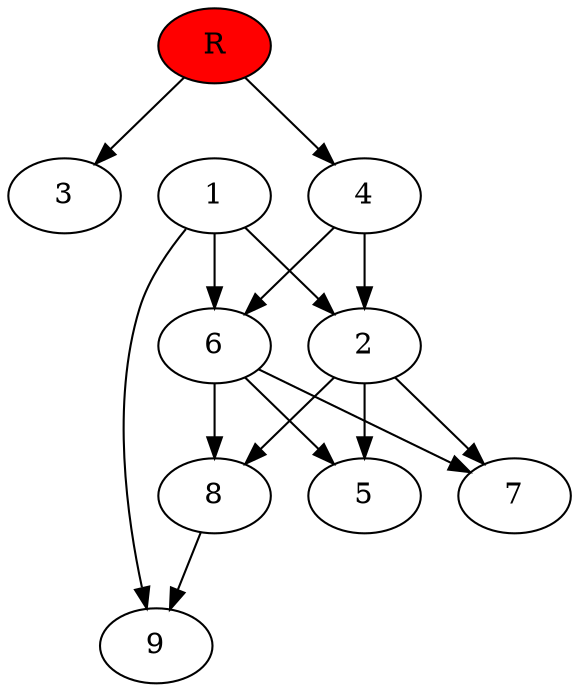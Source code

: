 digraph prb80229 {
	1
	2
	3
	4
	5
	6
	7
	8
	R [fillcolor="#ff0000" style=filled]
	1 -> 2
	1 -> 6
	1 -> 9
	2 -> 5
	2 -> 7
	2 -> 8
	4 -> 2
	4 -> 6
	6 -> 5
	6 -> 7
	6 -> 8
	8 -> 9
	R -> 3
	R -> 4
}
